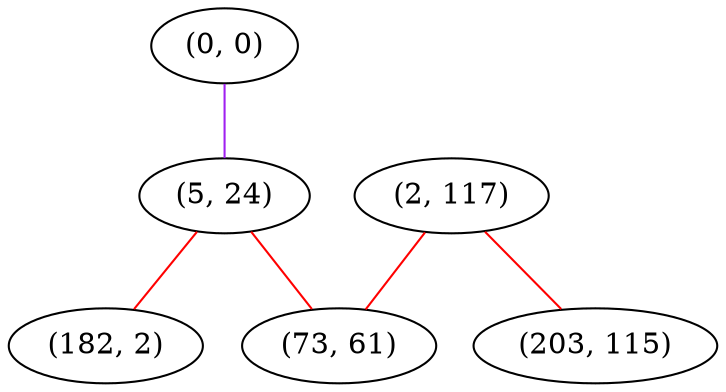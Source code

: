graph "" {
"(0, 0)";
"(2, 117)";
"(5, 24)";
"(73, 61)";
"(182, 2)";
"(203, 115)";
"(0, 0)" -- "(5, 24)"  [color=purple, key=0, weight=4];
"(2, 117)" -- "(73, 61)"  [color=red, key=0, weight=1];
"(2, 117)" -- "(203, 115)"  [color=red, key=0, weight=1];
"(5, 24)" -- "(73, 61)"  [color=red, key=0, weight=1];
"(5, 24)" -- "(182, 2)"  [color=red, key=0, weight=1];
}
